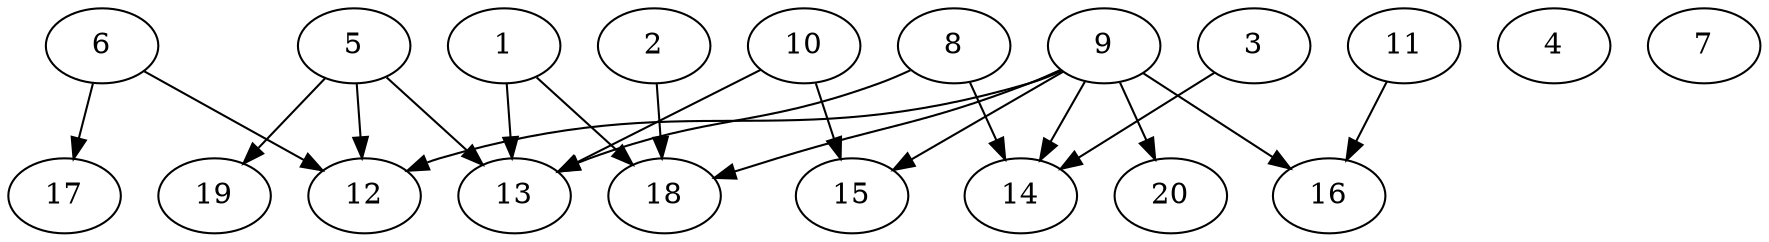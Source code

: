 // DAG automatically generated by daggen at Sat Jul 27 15:39:05 2019
// ./daggen --dot -n 20 --ccr 0.4 --fat 0.8 --regular 0.5 --density 0.4 --mindata 5242880 --maxdata 52428800 
digraph G {
  1 [size="85867520", alpha="0.13", expect_size="34347008"] 
  1 -> 13 [size ="34347008"]
  1 -> 18 [size ="34347008"]
  2 [size="71288320", alpha="0.14", expect_size="28515328"] 
  2 -> 18 [size ="28515328"]
  3 [size="128678400", alpha="0.03", expect_size="51471360"] 
  3 -> 14 [size ="51471360"]
  4 [size="95528960", alpha="0.15", expect_size="38211584"] 
  5 [size="51758080", alpha="0.15", expect_size="20703232"] 
  5 -> 12 [size ="20703232"]
  5 -> 13 [size ="20703232"]
  5 -> 19 [size ="20703232"]
  6 [size="83328000", alpha="0.11", expect_size="33331200"] 
  6 -> 12 [size ="33331200"]
  6 -> 17 [size ="33331200"]
  7 [size="23751680", alpha="0.08", expect_size="9500672"] 
  8 [size="18301440", alpha="0.20", expect_size="7320576"] 
  8 -> 13 [size ="7320576"]
  8 -> 14 [size ="7320576"]
  9 [size="63964160", alpha="0.02", expect_size="25585664"] 
  9 -> 12 [size ="25585664"]
  9 -> 14 [size ="25585664"]
  9 -> 15 [size ="25585664"]
  9 -> 16 [size ="25585664"]
  9 -> 18 [size ="25585664"]
  9 -> 20 [size ="25585664"]
  10 [size="17848320", alpha="0.15", expect_size="7139328"] 
  10 -> 13 [size ="7139328"]
  10 -> 15 [size ="7139328"]
  11 [size="69401600", alpha="0.12", expect_size="27760640"] 
  11 -> 16 [size ="27760640"]
  12 [size="27473920", alpha="0.08", expect_size="10989568"] 
  13 [size="109524480", alpha="0.10", expect_size="43809792"] 
  14 [size="125888000", alpha="0.03", expect_size="50355200"] 
  15 [size="94522880", alpha="0.10", expect_size="37809152"] 
  16 [size="63897600", alpha="0.07", expect_size="25559040"] 
  17 [size="130426880", alpha="0.18", expect_size="52170752"] 
  18 [size="57269760", alpha="0.18", expect_size="22907904"] 
  19 [size="56394240", alpha="0.14", expect_size="22557696"] 
  20 [size="66496000", alpha="0.08", expect_size="26598400"] 
}
